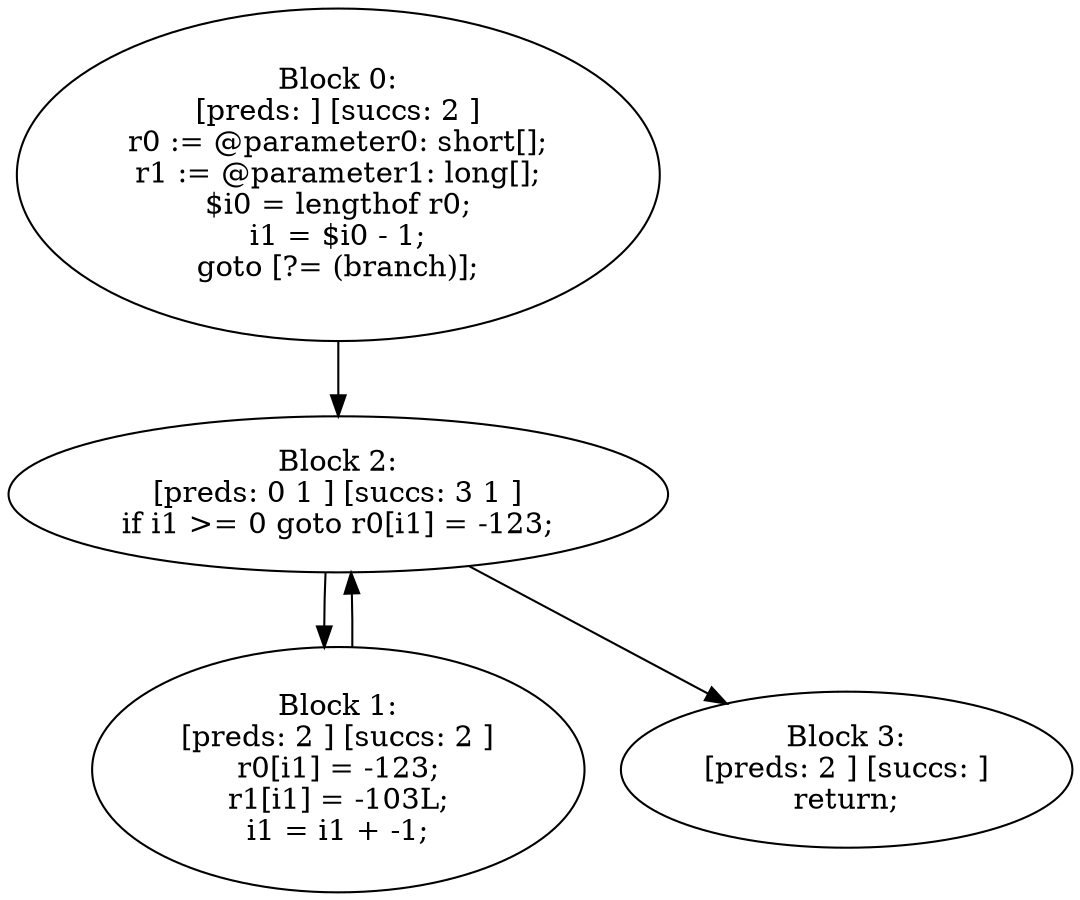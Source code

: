 digraph "unitGraph" {
    "Block 0:
[preds: ] [succs: 2 ]
r0 := @parameter0: short[];
r1 := @parameter1: long[];
$i0 = lengthof r0;
i1 = $i0 - 1;
goto [?= (branch)];
"
    "Block 1:
[preds: 2 ] [succs: 2 ]
r0[i1] = -123;
r1[i1] = -103L;
i1 = i1 + -1;
"
    "Block 2:
[preds: 0 1 ] [succs: 3 1 ]
if i1 >= 0 goto r0[i1] = -123;
"
    "Block 3:
[preds: 2 ] [succs: ]
return;
"
    "Block 0:
[preds: ] [succs: 2 ]
r0 := @parameter0: short[];
r1 := @parameter1: long[];
$i0 = lengthof r0;
i1 = $i0 - 1;
goto [?= (branch)];
"->"Block 2:
[preds: 0 1 ] [succs: 3 1 ]
if i1 >= 0 goto r0[i1] = -123;
";
    "Block 1:
[preds: 2 ] [succs: 2 ]
r0[i1] = -123;
r1[i1] = -103L;
i1 = i1 + -1;
"->"Block 2:
[preds: 0 1 ] [succs: 3 1 ]
if i1 >= 0 goto r0[i1] = -123;
";
    "Block 2:
[preds: 0 1 ] [succs: 3 1 ]
if i1 >= 0 goto r0[i1] = -123;
"->"Block 3:
[preds: 2 ] [succs: ]
return;
";
    "Block 2:
[preds: 0 1 ] [succs: 3 1 ]
if i1 >= 0 goto r0[i1] = -123;
"->"Block 1:
[preds: 2 ] [succs: 2 ]
r0[i1] = -123;
r1[i1] = -103L;
i1 = i1 + -1;
";
}
